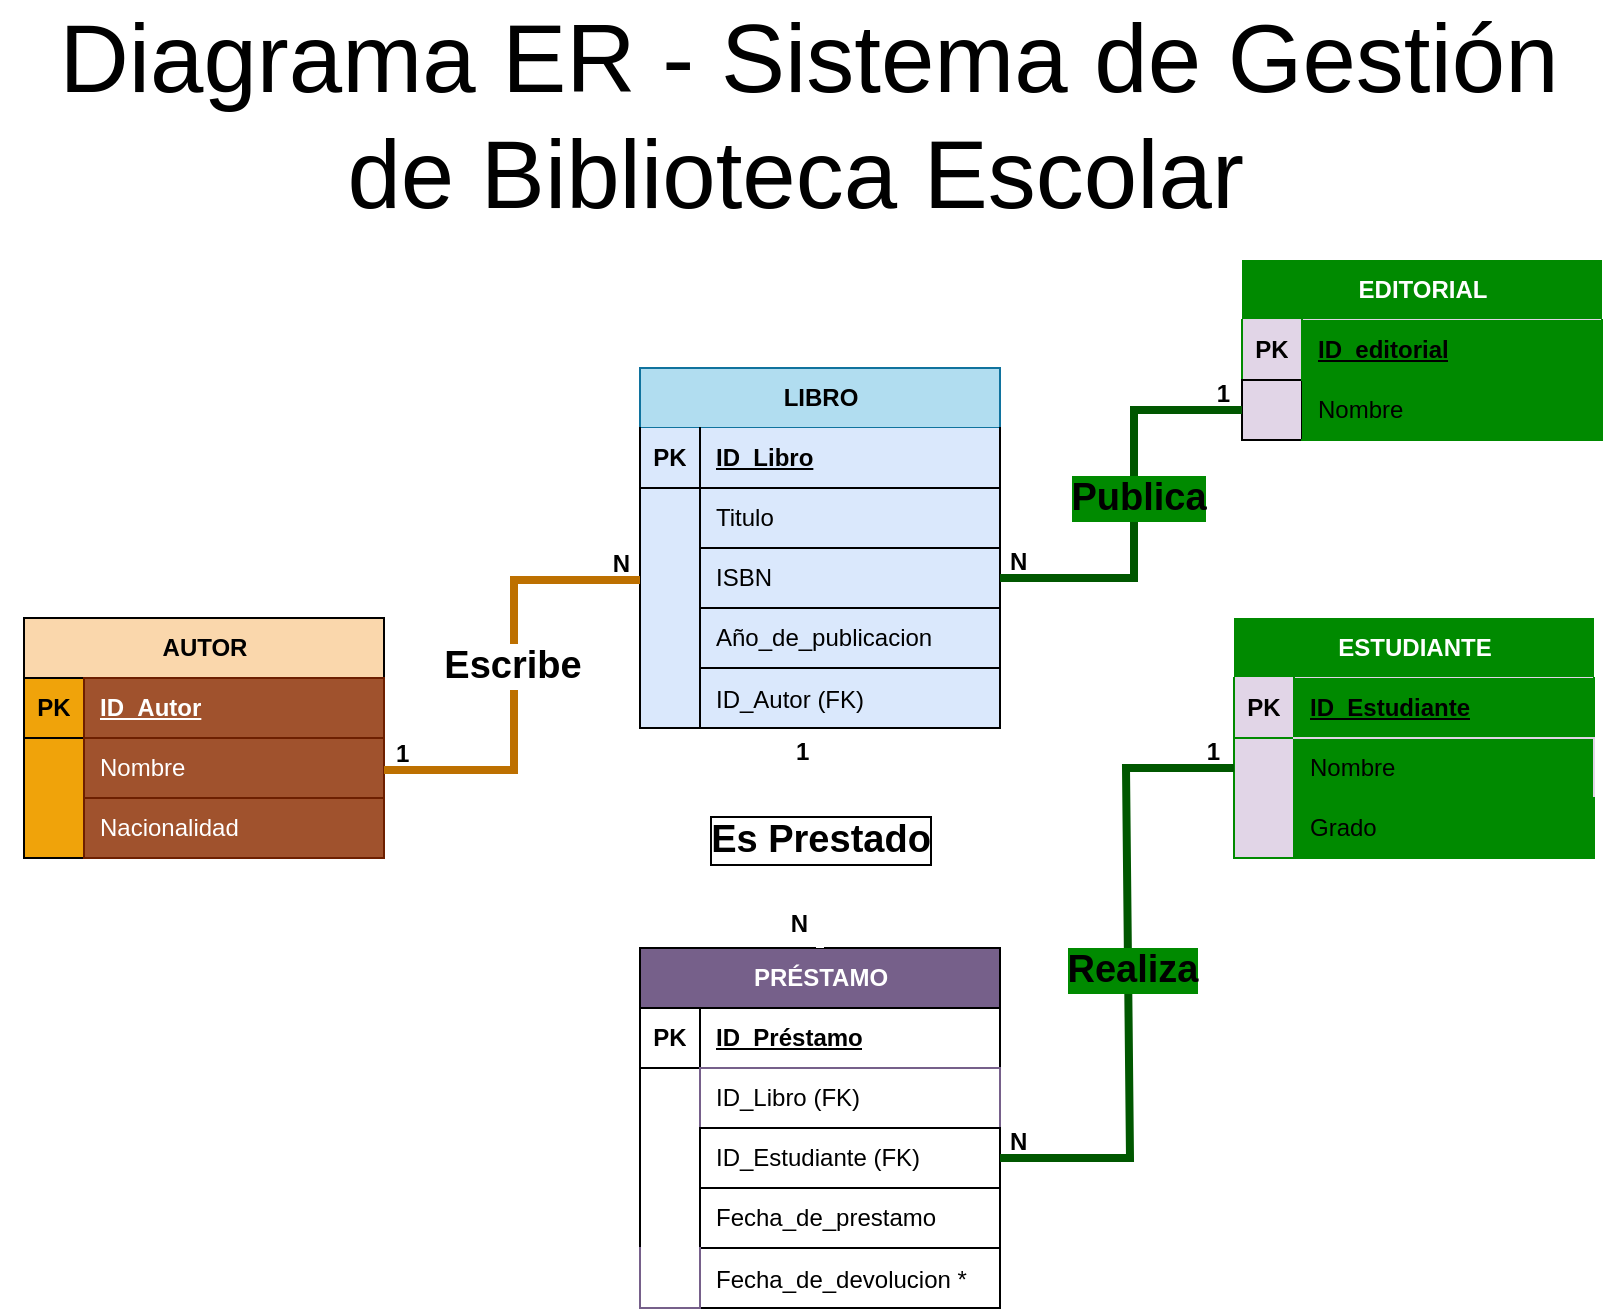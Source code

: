 <mxfile version="28.2.3">
  <diagram name="Página-1" id="DC9xvQe1YvEHtt1U_hzS">
    <mxGraphModel dx="1301" dy="669" grid="0" gridSize="10" guides="1" tooltips="1" connect="1" arrows="1" fold="1" page="1" pageScale="1" pageWidth="850" pageHeight="1100" background="light-dark(#FFFFFF,#FFFFFF)" math="0" shadow="0">
      <root>
        <mxCell id="0" />
        <mxCell id="1" parent="0" />
        <mxCell id="o3OrBny0PggZQ7uK1w8F-8" value="AUTOR" style="shape=table;startSize=30;container=1;collapsible=1;childLayout=tableLayout;fixedRows=1;rowLines=0;fontStyle=1;align=center;resizeLast=1;html=1;fillColor=#fad7ac;strokeColor=light-dark(#000000,#331A00);" parent="1" vertex="1">
          <mxGeometry x="28" y="528" width="180" height="120" as="geometry" />
        </mxCell>
        <mxCell id="o3OrBny0PggZQ7uK1w8F-9" value="" style="shape=tableRow;horizontal=0;startSize=0;swimlaneHead=0;swimlaneBody=0;fillColor=none;collapsible=0;dropTarget=0;points=[[0,0.5],[1,0.5]];portConstraint=eastwest;top=0;left=0;right=0;bottom=1;fontColor=light-dark(#000000,#000000);" parent="o3OrBny0PggZQ7uK1w8F-8" vertex="1">
          <mxGeometry y="30" width="180" height="30" as="geometry" />
        </mxCell>
        <mxCell id="o3OrBny0PggZQ7uK1w8F-10" value="PK" style="shape=partialRectangle;connectable=0;fillColor=#F0A30A;top=1;left=1;bottom=0;right=0;fontStyle=1;overflow=hidden;whiteSpace=wrap;html=1;fontColor=light-dark(#000000,#000000);strokeColor=light-dark(#000000,#331A00);" parent="o3OrBny0PggZQ7uK1w8F-9" vertex="1">
          <mxGeometry width="30" height="30" as="geometry">
            <mxRectangle width="30" height="30" as="alternateBounds" />
          </mxGeometry>
        </mxCell>
        <mxCell id="o3OrBny0PggZQ7uK1w8F-11" value="ID_Autor" style="shape=partialRectangle;connectable=0;fillColor=#a0522d;top=1;left=1;bottom=1;right=1;align=left;spacingLeft=6;fontStyle=5;overflow=hidden;whiteSpace=wrap;html=1;fontColor=#ffffff;strokeColor=light-dark(#6D1F00,#331A00);" parent="o3OrBny0PggZQ7uK1w8F-9" vertex="1">
          <mxGeometry x="30" width="150" height="30" as="geometry">
            <mxRectangle width="150" height="30" as="alternateBounds" />
          </mxGeometry>
        </mxCell>
        <mxCell id="o3OrBny0PggZQ7uK1w8F-12" value="" style="shape=tableRow;horizontal=0;startSize=0;swimlaneHead=0;swimlaneBody=0;fillColor=none;collapsible=0;dropTarget=0;points=[[0,0.5],[1,0.5]];portConstraint=eastwest;top=0;left=0;right=0;bottom=0;fontColor=light-dark(#000000,#000000);" parent="o3OrBny0PggZQ7uK1w8F-8" vertex="1">
          <mxGeometry y="60" width="180" height="30" as="geometry" />
        </mxCell>
        <mxCell id="o3OrBny0PggZQ7uK1w8F-13" value="" style="shape=partialRectangle;connectable=0;fillColor=#F0A30A;top=1;left=1;bottom=0;right=0;editable=1;overflow=hidden;whiteSpace=wrap;html=1;fontColor=light-dark(#000000,#000000);strokeColor=light-dark(#000000,#331A00);" parent="o3OrBny0PggZQ7uK1w8F-12" vertex="1">
          <mxGeometry width="30" height="30" as="geometry">
            <mxRectangle width="30" height="30" as="alternateBounds" />
          </mxGeometry>
        </mxCell>
        <mxCell id="o3OrBny0PggZQ7uK1w8F-14" value="Nombre" style="shape=partialRectangle;connectable=0;fillColor=#a0522d;top=1;left=1;bottom=1;right=1;align=left;spacingLeft=6;overflow=hidden;whiteSpace=wrap;html=1;fontColor=#ffffff;strokeColor=light-dark(#6D1F00,#331A00);" parent="o3OrBny0PggZQ7uK1w8F-12" vertex="1">
          <mxGeometry x="30" width="150" height="30" as="geometry">
            <mxRectangle width="150" height="30" as="alternateBounds" />
          </mxGeometry>
        </mxCell>
        <mxCell id="o3OrBny0PggZQ7uK1w8F-15" value="" style="shape=tableRow;horizontal=0;startSize=0;swimlaneHead=0;swimlaneBody=0;fillColor=none;collapsible=0;dropTarget=0;points=[[0,0.5],[1,0.5]];portConstraint=eastwest;top=0;left=0;right=0;bottom=0;fontColor=light-dark(#000000,#000000);" parent="o3OrBny0PggZQ7uK1w8F-8" vertex="1">
          <mxGeometry y="90" width="180" height="30" as="geometry" />
        </mxCell>
        <mxCell id="o3OrBny0PggZQ7uK1w8F-16" value="" style="shape=partialRectangle;connectable=0;fillColor=#F0A30A;top=0;left=1;bottom=1;right=0;editable=1;overflow=hidden;whiteSpace=wrap;html=1;fontColor=light-dark(#000000,#000000);strokeColor=light-dark(#000000,#331A00);" parent="o3OrBny0PggZQ7uK1w8F-15" vertex="1">
          <mxGeometry width="30" height="30" as="geometry">
            <mxRectangle width="30" height="30" as="alternateBounds" />
          </mxGeometry>
        </mxCell>
        <mxCell id="o3OrBny0PggZQ7uK1w8F-17" value="Nacionalidad" style="shape=partialRectangle;connectable=0;fillColor=#a0522d;top=1;left=1;bottom=1;right=1;align=left;spacingLeft=6;overflow=hidden;whiteSpace=wrap;html=1;fontColor=#ffffff;strokeColor=light-dark(#6D1F00,#331A00);" parent="o3OrBny0PggZQ7uK1w8F-15" vertex="1">
          <mxGeometry x="30" width="150" height="30" as="geometry">
            <mxRectangle width="150" height="30" as="alternateBounds" />
          </mxGeometry>
        </mxCell>
        <mxCell id="o3OrBny0PggZQ7uK1w8F-21" value="LIBRO" style="shape=table;startSize=30;container=1;collapsible=1;childLayout=tableLayout;fixedRows=1;rowLines=0;fontStyle=1;align=center;resizeLast=1;html=1;fillColor=light-dark(#B1DDF0, #004c99);strokeColor=#10739e;" parent="1" vertex="1">
          <mxGeometry x="336" y="403" width="180" height="180" as="geometry">
            <mxRectangle x="240" y="400" width="70" height="30" as="alternateBounds" />
          </mxGeometry>
        </mxCell>
        <mxCell id="o3OrBny0PggZQ7uK1w8F-22" value="" style="shape=tableRow;horizontal=0;startSize=0;swimlaneHead=0;swimlaneBody=0;fillColor=none;collapsible=0;dropTarget=0;points=[[0,0.5],[1,0.5]];portConstraint=eastwest;top=0;left=0;right=0;bottom=1;fontColor=light-dark(#000000,#000000);" parent="o3OrBny0PggZQ7uK1w8F-21" vertex="1">
          <mxGeometry y="30" width="180" height="30" as="geometry" />
        </mxCell>
        <mxCell id="o3OrBny0PggZQ7uK1w8F-23" value="PK" style="shape=partialRectangle;connectable=0;top=0;left=1;bottom=0;right=0;fontStyle=1;overflow=hidden;whiteSpace=wrap;html=1;fillColor=light-dark(#DAE8FC,#99CCFF);strokeColor=light-dark(#000000,#003366);gradientColor=none;fontColor=light-dark(#000000,#000000);" parent="o3OrBny0PggZQ7uK1w8F-22" vertex="1">
          <mxGeometry width="30" height="30" as="geometry">
            <mxRectangle width="30" height="30" as="alternateBounds" />
          </mxGeometry>
        </mxCell>
        <mxCell id="o3OrBny0PggZQ7uK1w8F-24" value="ID_Libro" style="shape=partialRectangle;connectable=0;fillColor=light-dark(#DAE8FC,#007FFF);top=0;left=1;bottom=1;right=1;align=left;spacingLeft=6;fontStyle=5;overflow=hidden;whiteSpace=wrap;html=1;strokeColor=light-dark(#000000,#003366);gradientColor=none;fontColor=light-dark(#000000,#000000);" parent="o3OrBny0PggZQ7uK1w8F-22" vertex="1">
          <mxGeometry x="30" width="150" height="30" as="geometry">
            <mxRectangle width="150" height="30" as="alternateBounds" />
          </mxGeometry>
        </mxCell>
        <mxCell id="o3OrBny0PggZQ7uK1w8F-25" value="" style="shape=tableRow;horizontal=0;startSize=0;swimlaneHead=0;swimlaneBody=0;fillColor=none;collapsible=0;dropTarget=0;points=[[0,0.5],[1,0.5]];portConstraint=eastwest;top=0;left=0;right=0;bottom=0;fontColor=light-dark(#000000,#000000);strokeColor=light-dark(#000000,#003366);" parent="o3OrBny0PggZQ7uK1w8F-21" vertex="1">
          <mxGeometry y="60" width="180" height="30" as="geometry" />
        </mxCell>
        <mxCell id="o3OrBny0PggZQ7uK1w8F-26" value="" style="shape=partialRectangle;connectable=0;fillColor=light-dark(#DAE8FC,#99CCFF);top=1;left=1;bottom=0;right=0;editable=1;overflow=hidden;whiteSpace=wrap;html=1;fontColor=light-dark(#000000,#000000);strokeColor=light-dark(#000000,#003366);" parent="o3OrBny0PggZQ7uK1w8F-25" vertex="1">
          <mxGeometry width="30" height="30" as="geometry">
            <mxRectangle width="30" height="30" as="alternateBounds" />
          </mxGeometry>
        </mxCell>
        <mxCell id="o3OrBny0PggZQ7uK1w8F-27" value="Titulo" style="shape=partialRectangle;connectable=0;fillColor=light-dark(#DAE8FC,#007FFF);top=1;left=1;bottom=1;right=1;align=left;spacingLeft=6;overflow=hidden;whiteSpace=wrap;html=1;strokeColor=inherit;fontColor=light-dark(#000000,#000000);" parent="o3OrBny0PggZQ7uK1w8F-25" vertex="1">
          <mxGeometry x="30" width="150" height="30" as="geometry">
            <mxRectangle width="150" height="30" as="alternateBounds" />
          </mxGeometry>
        </mxCell>
        <mxCell id="o3OrBny0PggZQ7uK1w8F-28" value="" style="shape=tableRow;horizontal=0;startSize=0;swimlaneHead=0;swimlaneBody=0;fillColor=none;collapsible=0;dropTarget=0;points=[[0,0.5],[1,0.5]];portConstraint=eastwest;top=0;left=0;right=0;bottom=0;fontColor=light-dark(#000000,#000000);" parent="o3OrBny0PggZQ7uK1w8F-21" vertex="1">
          <mxGeometry y="90" width="180" height="30" as="geometry" />
        </mxCell>
        <mxCell id="o3OrBny0PggZQ7uK1w8F-29" value="" style="shape=partialRectangle;connectable=0;fillColor=light-dark(#DAE8FC,#99CCFF);top=0;left=1;bottom=0;right=0;editable=1;overflow=hidden;whiteSpace=wrap;html=1;fontColor=light-dark(#000000,#000000);strokeColor=light-dark(#000000,#003366);" parent="o3OrBny0PggZQ7uK1w8F-28" vertex="1">
          <mxGeometry width="30" height="30" as="geometry">
            <mxRectangle width="30" height="30" as="alternateBounds" />
          </mxGeometry>
        </mxCell>
        <mxCell id="o3OrBny0PggZQ7uK1w8F-30" value="ISBN" style="shape=partialRectangle;connectable=0;fillColor=light-dark(#DAE8FC,#007FFF);top=1;left=1;bottom=1;right=1;align=left;spacingLeft=6;overflow=hidden;whiteSpace=wrap;html=1;strokeColor=light-dark(#000000,#003366);fontColor=light-dark(#000000,#000000);" parent="o3OrBny0PggZQ7uK1w8F-28" vertex="1">
          <mxGeometry x="30" width="150" height="30" as="geometry">
            <mxRectangle width="150" height="30" as="alternateBounds" />
          </mxGeometry>
        </mxCell>
        <mxCell id="o3OrBny0PggZQ7uK1w8F-31" value="" style="shape=tableRow;horizontal=0;startSize=0;swimlaneHead=0;swimlaneBody=0;fillColor=none;collapsible=0;dropTarget=0;points=[[0,0.5],[1,0.5]];portConstraint=eastwest;top=0;left=0;right=0;bottom=0;fontColor=light-dark(#000000,#000000);" parent="o3OrBny0PggZQ7uK1w8F-21" vertex="1">
          <mxGeometry y="120" width="180" height="30" as="geometry" />
        </mxCell>
        <mxCell id="o3OrBny0PggZQ7uK1w8F-32" value="" style="shape=partialRectangle;connectable=0;fillColor=light-dark(#DAE8FC,#99CCFF);top=0;left=1;bottom=0;right=0;editable=1;overflow=hidden;whiteSpace=wrap;html=1;fontColor=light-dark(#000000,#000000);strokeColor=light-dark(#000000,#003366);" parent="o3OrBny0PggZQ7uK1w8F-31" vertex="1">
          <mxGeometry width="30" height="30" as="geometry">
            <mxRectangle width="30" height="30" as="alternateBounds" />
          </mxGeometry>
        </mxCell>
        <mxCell id="o3OrBny0PggZQ7uK1w8F-33" value="Año_de_publicacion" style="shape=partialRectangle;connectable=0;fillColor=light-dark(#DAE8FC,#007FFF);top=1;left=1;bottom=1;right=1;align=left;spacingLeft=6;overflow=hidden;whiteSpace=wrap;html=1;strokeColor=light-dark(#000000,#003366);fontColor=light-dark(#000000,#000000);" parent="o3OrBny0PggZQ7uK1w8F-31" vertex="1">
          <mxGeometry x="30" width="150" height="30" as="geometry">
            <mxRectangle width="150" height="30" as="alternateBounds" />
          </mxGeometry>
        </mxCell>
        <mxCell id="o3OrBny0PggZQ7uK1w8F-34" value="ESTUDIANTE" style="shape=table;startSize=30;container=1;collapsible=1;childLayout=tableLayout;fixedRows=1;rowLines=0;fontStyle=1;align=center;resizeLast=1;html=1;fillStyle=solid;fillColor=light-dark(#008A00,#009900);strokeColor=light-dark(#E1D5E7,#006600);fontColor=light-dark(#FFFFFF,#FFFFFF);columnLines=1;swimlaneHead=0;swimlaneBody=0;horizontal=1;top=0;bottom=0;left=0;" parent="1" vertex="1">
          <mxGeometry x="633" y="528" width="180" height="120" as="geometry" />
        </mxCell>
        <mxCell id="o3OrBny0PggZQ7uK1w8F-35" value="" style="shape=tableRow;horizontal=0;startSize=0;swimlaneHead=0;swimlaneBody=0;fillColor=light-dark(#E1D5E7,#FFB366);collapsible=0;dropTarget=0;points=[[0,0.5],[1,0.5]];portConstraint=eastwest;top=0;left=0;right=0;bottom=1;fontColor=light-dark(#000000,#000000);strokeColor=light-dark(#008A00,#003300);" parent="o3OrBny0PggZQ7uK1w8F-34" vertex="1">
          <mxGeometry y="30" width="180" height="30" as="geometry" />
        </mxCell>
        <mxCell id="o3OrBny0PggZQ7uK1w8F-36" value="PK" style="shape=partialRectangle;connectable=0;fillColor=light-dark(#E1D5E7,#99FF99);top=0;left=1;bottom=0;right=1;fontStyle=1;overflow=hidden;whiteSpace=wrap;html=1;fontColor=light-dark(#000000,#000000);strokeColor=light-dark(#008A00,#003300);" parent="o3OrBny0PggZQ7uK1w8F-35" vertex="1">
          <mxGeometry width="30" height="30" as="geometry">
            <mxRectangle width="30" height="30" as="alternateBounds" />
          </mxGeometry>
        </mxCell>
        <mxCell id="o3OrBny0PggZQ7uK1w8F-37" value="ID_Estudiante" style="shape=partialRectangle;connectable=0;fillColor=light-dark(#008A00,#66FF66);top=0;left=0;bottom=1;right=1;align=left;spacingLeft=6;fontStyle=5;overflow=hidden;whiteSpace=wrap;html=1;strokeColor=inherit;fontColor=light-dark(#000000,#000000);" parent="o3OrBny0PggZQ7uK1w8F-35" vertex="1">
          <mxGeometry x="30" width="150" height="30" as="geometry">
            <mxRectangle width="150" height="30" as="alternateBounds" />
          </mxGeometry>
        </mxCell>
        <mxCell id="o3OrBny0PggZQ7uK1w8F-38" value="" style="shape=tableRow;horizontal=0;startSize=0;swimlaneHead=0;swimlaneBody=0;fillColor=light-dark(#E1D5E7,#FFB366);collapsible=0;dropTarget=0;points=[[0,0.5],[1,0.5]];portConstraint=eastwest;top=0;left=0;right=0;bottom=0;fontColor=light-dark(#000000,#000000);strokeColor=inherit;" parent="o3OrBny0PggZQ7uK1w8F-34" vertex="1">
          <mxGeometry y="60" width="180" height="30" as="geometry" />
        </mxCell>
        <mxCell id="o3OrBny0PggZQ7uK1w8F-39" value="" style="shape=partialRectangle;connectable=0;fillColor=light-dark(#E1D5E7,#99FF99);top=1;left=1;bottom=0;right=1;editable=1;overflow=hidden;whiteSpace=wrap;html=1;fontColor=light-dark(#000000,#000000);strokeColor=light-dark(#008A00,#003300);fillStyle=solid;" parent="o3OrBny0PggZQ7uK1w8F-38" vertex="1">
          <mxGeometry width="30" height="30" as="geometry">
            <mxRectangle width="30" height="30" as="alternateBounds" />
          </mxGeometry>
        </mxCell>
        <mxCell id="o3OrBny0PggZQ7uK1w8F-40" value="Nombre" style="shape=partialRectangle;connectable=0;top=1;left=0;bottom=1;right=1;align=left;spacingLeft=6;overflow=hidden;whiteSpace=wrap;html=1;fillColor=light-dark(#008A00,#66FF66);strokeColor=inherit;fontColor=light-dark(#000000,#000000);" parent="o3OrBny0PggZQ7uK1w8F-38" vertex="1">
          <mxGeometry x="30" width="150" height="30" as="geometry">
            <mxRectangle width="150" height="30" as="alternateBounds" />
          </mxGeometry>
        </mxCell>
        <mxCell id="o3OrBny0PggZQ7uK1w8F-41" value="" style="shape=tableRow;horizontal=0;startSize=0;swimlaneHead=0;swimlaneBody=0;fillColor=light-dark(#E1D5E7,#FFB366);collapsible=0;dropTarget=0;points=[[0,0.5],[1,0.5]];portConstraint=eastwest;top=0;left=0;right=0;bottom=0;fontColor=light-dark(#000000,#000000);strokeColor=default;" parent="o3OrBny0PggZQ7uK1w8F-34" vertex="1">
          <mxGeometry y="90" width="180" height="30" as="geometry" />
        </mxCell>
        <mxCell id="o3OrBny0PggZQ7uK1w8F-42" value="" style="shape=partialRectangle;connectable=0;fillColor=light-dark(#E1D5E7,#99FF99);top=0;left=1;bottom=1;right=1;editable=1;overflow=hidden;whiteSpace=wrap;html=1;fontColor=light-dark(#000000,#000000);strokeColor=light-dark(#008A00,#003300);" parent="o3OrBny0PggZQ7uK1w8F-41" vertex="1">
          <mxGeometry width="30" height="30" as="geometry">
            <mxRectangle width="30" height="30" as="alternateBounds" />
          </mxGeometry>
        </mxCell>
        <mxCell id="o3OrBny0PggZQ7uK1w8F-43" value="Grado" style="shape=partialRectangle;connectable=0;fillColor=light-dark(#008A00,#66FF66);top=1;left=0;bottom=1;right=1;align=left;spacingLeft=6;overflow=hidden;whiteSpace=wrap;html=1;strokeColor=light-dark(#008A00,#003300);fontColor=light-dark(#000000,#000000);" parent="o3OrBny0PggZQ7uK1w8F-41" vertex="1">
          <mxGeometry x="30" width="150" height="30" as="geometry">
            <mxRectangle width="150" height="30" as="alternateBounds" />
          </mxGeometry>
        </mxCell>
        <mxCell id="o3OrBny0PggZQ7uK1w8F-64" value="" style="shape=partialRectangle;connectable=0;fillColor=none;top=0;left=0;bottom=0;right=0;editable=1;overflow=hidden;whiteSpace=wrap;html=1;fontColor=light-dark(#000000,#000000);" parent="1" vertex="1">
          <mxGeometry x="335" y="553" width="30" height="30" as="geometry">
            <mxRectangle width="30" height="30" as="alternateBounds" />
          </mxGeometry>
        </mxCell>
        <mxCell id="o3OrBny0PggZQ7uK1w8F-71" value="" style="shape=table;startSize=0;container=1;collapsible=1;childLayout=tableLayout;fixedRows=1;rowLines=0;fontStyle=0;align=center;resizeLast=1;strokeColor=none;fillColor=none;collapsible=0;whiteSpace=wrap;html=1;fontColor=light-dark(#000000,#000000);" parent="1" vertex="1">
          <mxGeometry x="336" y="553" width="180" height="30" as="geometry" />
        </mxCell>
        <mxCell id="o3OrBny0PggZQ7uK1w8F-72" value="" style="shape=tableRow;horizontal=0;startSize=0;swimlaneHead=0;swimlaneBody=0;fillColor=none;collapsible=0;dropTarget=0;points=[[0,0.5],[1,0.5]];portConstraint=eastwest;top=0;left=0;right=0;bottom=0;fontColor=light-dark(#000000,#000000);" parent="o3OrBny0PggZQ7uK1w8F-71" vertex="1">
          <mxGeometry width="180" height="30" as="geometry" />
        </mxCell>
        <mxCell id="o3OrBny0PggZQ7uK1w8F-73" value="" style="shape=partialRectangle;connectable=0;fillColor=none;top=0;left=0;bottom=0;right=0;editable=1;overflow=hidden;fontColor=light-dark(#000000,#000000);" parent="o3OrBny0PggZQ7uK1w8F-72" vertex="1">
          <mxGeometry width="30" height="30" as="geometry">
            <mxRectangle width="30" height="30" as="alternateBounds" />
          </mxGeometry>
        </mxCell>
        <mxCell id="o3OrBny0PggZQ7uK1w8F-74" value="ID_Autor (FK)" style="shape=partialRectangle;connectable=0;fillColor=light-dark(#DAE8FC,#007FFF);top=1;left=1;bottom=1;right=1;align=left;spacingLeft=6;overflow=hidden;strokeColor=light-dark(#000000,#003366);fontColor=light-dark(#000000,#000000);" parent="o3OrBny0PggZQ7uK1w8F-72" vertex="1">
          <mxGeometry x="30" width="150" height="30" as="geometry">
            <mxRectangle width="150" height="30" as="alternateBounds" />
          </mxGeometry>
        </mxCell>
        <mxCell id="o3OrBny0PggZQ7uK1w8F-77" value="" style="shape=partialRectangle;whiteSpace=wrap;html=1;top=0;left=1;fillColor=light-dark(#DAE8FC,#99CCFF);fontColor=light-dark(#000000,#000000);strokeColor=light-dark(#000000,#003366);right=1;" parent="1" vertex="1">
          <mxGeometry x="336" y="553" width="30" height="30" as="geometry" />
        </mxCell>
        <mxCell id="o3OrBny0PggZQ7uK1w8F-78" value="PRÉSTAMO" style="shape=table;startSize=30;container=1;collapsible=1;childLayout=tableLayout;fixedRows=1;rowLines=0;fontStyle=1;align=center;resizeLast=1;html=1;fontColor=light-dark(#FFFFFF,#FFFFFF);fillColor=light-dark(#76608A,#330066);strokeColor=light-dark(#000000,#330066);" parent="1" vertex="1">
          <mxGeometry x="336" y="693" width="180" height="180" as="geometry">
            <mxRectangle x="240" y="400" width="70" height="30" as="alternateBounds" />
          </mxGeometry>
        </mxCell>
        <mxCell id="o3OrBny0PggZQ7uK1w8F-79" value="" style="shape=tableRow;horizontal=0;startSize=0;swimlaneHead=0;swimlaneBody=0;fillColor=none;collapsible=0;dropTarget=0;points=[[0,0.5],[1,0.5]];portConstraint=eastwest;top=0;left=0;right=0;bottom=1;fontColor=light-dark(#000000,#000000);" parent="o3OrBny0PggZQ7uK1w8F-78" vertex="1">
          <mxGeometry y="30" width="180" height="30" as="geometry" />
        </mxCell>
        <mxCell id="o3OrBny0PggZQ7uK1w8F-80" value="PK" style="shape=partialRectangle;connectable=0;fillColor=light-dark(#FFFFFF,#CC99FF);top=1;left=1;bottom=1;right=0;fontStyle=1;overflow=hidden;whiteSpace=wrap;html=1;fontColor=light-dark(#000000,#000000);strokeColor=light-dark(#000000,#330066);" parent="o3OrBny0PggZQ7uK1w8F-79" vertex="1">
          <mxGeometry width="30" height="30" as="geometry">
            <mxRectangle width="30" height="30" as="alternateBounds" />
          </mxGeometry>
        </mxCell>
        <mxCell id="o3OrBny0PggZQ7uK1w8F-81" value="ID_Préstamo" style="shape=partialRectangle;connectable=0;fillColor=light-dark(#FFFFFF,#E5CCFF);top=1;left=1;bottom=1;right=1;align=left;spacingLeft=6;fontStyle=5;overflow=hidden;whiteSpace=wrap;html=1;fontColor=light-dark(#000000,#000000);strokeColor=light-dark(#000000,#330066);" parent="o3OrBny0PggZQ7uK1w8F-79" vertex="1">
          <mxGeometry x="30" width="150" height="30" as="geometry">
            <mxRectangle width="150" height="30" as="alternateBounds" />
          </mxGeometry>
        </mxCell>
        <mxCell id="o3OrBny0PggZQ7uK1w8F-82" value="" style="shape=tableRow;horizontal=0;startSize=0;swimlaneHead=0;swimlaneBody=0;fillColor=none;collapsible=0;dropTarget=0;points=[[0,0.5],[1,0.5]];portConstraint=eastwest;top=0;left=0;right=0;bottom=0;fontColor=light-dark(#000000,#000000);" parent="o3OrBny0PggZQ7uK1w8F-78" vertex="1">
          <mxGeometry y="60" width="180" height="30" as="geometry" />
        </mxCell>
        <mxCell id="o3OrBny0PggZQ7uK1w8F-83" value="" style="shape=partialRectangle;connectable=0;fillColor=light-dark(#FFFFFF,#CC99FF);top=1;left=1;bottom=0;right=1;editable=1;overflow=hidden;whiteSpace=wrap;html=1;fontColor=light-dark(#000000,#000000);strokeColor=light-dark(#000000,#330066);" parent="o3OrBny0PggZQ7uK1w8F-82" vertex="1">
          <mxGeometry width="30" height="30" as="geometry">
            <mxRectangle width="30" height="30" as="alternateBounds" />
          </mxGeometry>
        </mxCell>
        <mxCell id="o3OrBny0PggZQ7uK1w8F-84" value="ID_Libro (FK)" style="shape=partialRectangle;connectable=0;fillColor=light-dark(#FFFFFF,#E5CCFF);top=1;left=1;bottom=1;right=1;align=left;spacingLeft=6;overflow=hidden;whiteSpace=wrap;html=1;fontColor=light-dark(#000000,#000000);strokeColor=light-dark(#76608A,#330066);" parent="o3OrBny0PggZQ7uK1w8F-82" vertex="1">
          <mxGeometry x="30" width="150" height="30" as="geometry">
            <mxRectangle width="150" height="30" as="alternateBounds" />
          </mxGeometry>
        </mxCell>
        <mxCell id="o3OrBny0PggZQ7uK1w8F-85" value="" style="shape=tableRow;horizontal=0;startSize=0;swimlaneHead=0;swimlaneBody=0;fillColor=none;collapsible=0;dropTarget=0;points=[[0,0.5],[1,0.5]];portConstraint=eastwest;top=0;left=0;right=0;bottom=0;fontColor=light-dark(#000000,#000000);" parent="o3OrBny0PggZQ7uK1w8F-78" vertex="1">
          <mxGeometry y="90" width="180" height="30" as="geometry" />
        </mxCell>
        <mxCell id="o3OrBny0PggZQ7uK1w8F-86" value="" style="shape=partialRectangle;connectable=0;fillColor=light-dark(#FFFFFF,#CC99FF);top=0;left=1;bottom=0;right=1;editable=1;overflow=hidden;whiteSpace=wrap;html=1;fontColor=light-dark(#000000,#000000);strokeColor=light-dark(#000000,#330066);" parent="o3OrBny0PggZQ7uK1w8F-85" vertex="1">
          <mxGeometry width="30" height="30" as="geometry">
            <mxRectangle width="30" height="30" as="alternateBounds" />
          </mxGeometry>
        </mxCell>
        <mxCell id="o3OrBny0PggZQ7uK1w8F-87" value="ID_Estudiante (FK)" style="shape=partialRectangle;connectable=0;fillColor=light-dark(#FFFFFF,#E5CCFF);top=1;left=1;bottom=1;right=1;align=left;spacingLeft=6;overflow=hidden;whiteSpace=wrap;html=1;fontColor=light-dark(#000000,#000000);strokeColor=light-dark(#000000,#330066);" parent="o3OrBny0PggZQ7uK1w8F-85" vertex="1">
          <mxGeometry x="30" width="150" height="30" as="geometry">
            <mxRectangle width="150" height="30" as="alternateBounds" />
          </mxGeometry>
        </mxCell>
        <mxCell id="o3OrBny0PggZQ7uK1w8F-88" value="" style="shape=tableRow;horizontal=0;startSize=0;swimlaneHead=0;swimlaneBody=0;fillColor=none;collapsible=0;dropTarget=0;points=[[0,0.5],[1,0.5]];portConstraint=eastwest;top=0;left=0;right=0;bottom=0;fontColor=light-dark(#000000,#000000);" parent="o3OrBny0PggZQ7uK1w8F-78" vertex="1">
          <mxGeometry y="120" width="180" height="30" as="geometry" />
        </mxCell>
        <mxCell id="o3OrBny0PggZQ7uK1w8F-89" value="" style="shape=partialRectangle;connectable=0;fillColor=light-dark(#FFFFFF,#CC99FF);top=0;left=1;bottom=0;right=1;editable=1;overflow=hidden;whiteSpace=wrap;html=1;fontColor=light-dark(#000000,#000000);strokeColor=light-dark(#000000,#330066);" parent="o3OrBny0PggZQ7uK1w8F-88" vertex="1">
          <mxGeometry width="30" height="30" as="geometry">
            <mxRectangle width="30" height="30" as="alternateBounds" />
          </mxGeometry>
        </mxCell>
        <mxCell id="o3OrBny0PggZQ7uK1w8F-90" value="Fecha_de_prestamo" style="shape=partialRectangle;connectable=0;fillColor=light-dark(#FFFFFF,#E5CCFF);top=1;left=1;bottom=1;right=1;align=left;spacingLeft=6;overflow=hidden;whiteSpace=wrap;html=1;fontColor=light-dark(#000000,#000000);strokeColor=light-dark(#000000,#330066);" parent="o3OrBny0PggZQ7uK1w8F-88" vertex="1">
          <mxGeometry x="30" width="150" height="30" as="geometry">
            <mxRectangle width="150" height="30" as="alternateBounds" />
          </mxGeometry>
        </mxCell>
        <mxCell id="o3OrBny0PggZQ7uK1w8F-91" value="" style="shape=partialRectangle;connectable=0;fillColor=none;top=0;left=0;bottom=0;right=0;editable=1;overflow=hidden;whiteSpace=wrap;html=1;fontColor=light-dark(#000000,#000000);" parent="1" vertex="1">
          <mxGeometry x="336" y="826" width="30" height="30" as="geometry">
            <mxRectangle width="30" height="30" as="alternateBounds" />
          </mxGeometry>
        </mxCell>
        <mxCell id="o3OrBny0PggZQ7uK1w8F-92" value="" style="shape=table;startSize=0;container=1;collapsible=1;childLayout=tableLayout;fixedRows=1;rowLines=0;fontStyle=0;align=center;resizeLast=1;strokeColor=none;fillColor=none;collapsible=0;whiteSpace=wrap;html=1;fontColor=light-dark(#000000,#000000);" parent="1" vertex="1">
          <mxGeometry x="336" y="843" width="180" height="30" as="geometry" />
        </mxCell>
        <mxCell id="o3OrBny0PggZQ7uK1w8F-93" value="" style="shape=tableRow;horizontal=0;startSize=0;swimlaneHead=0;swimlaneBody=0;fillColor=none;collapsible=0;dropTarget=0;points=[[0,0.5],[1,0.5]];portConstraint=eastwest;top=0;left=0;right=0;bottom=0;fontColor=light-dark(#000000,#000000);" parent="o3OrBny0PggZQ7uK1w8F-92" vertex="1">
          <mxGeometry width="180" height="30" as="geometry" />
        </mxCell>
        <mxCell id="o3OrBny0PggZQ7uK1w8F-94" value="" style="shape=partialRectangle;connectable=0;fillColor=none;top=0;left=0;bottom=0;right=0;editable=1;overflow=hidden;fontColor=light-dark(#000000,#000000);" parent="o3OrBny0PggZQ7uK1w8F-93" vertex="1">
          <mxGeometry width="30" height="30" as="geometry">
            <mxRectangle width="30" height="30" as="alternateBounds" />
          </mxGeometry>
        </mxCell>
        <mxCell id="o3OrBny0PggZQ7uK1w8F-95" value="Fecha_de_devolucion *" style="shape=partialRectangle;connectable=0;fillColor=light-dark(#FFFFFF,#E5CCFF);top=1;left=1;bottom=1;right=1;align=left;spacingLeft=6;overflow=hidden;fontColor=light-dark(#000000,#000000);strokeColor=light-dark(#000000,#330066);" parent="o3OrBny0PggZQ7uK1w8F-93" vertex="1">
          <mxGeometry x="30" width="150" height="30" as="geometry">
            <mxRectangle width="150" height="30" as="alternateBounds" />
          </mxGeometry>
        </mxCell>
        <mxCell id="o3OrBny0PggZQ7uK1w8F-96" value="" style="shape=partialRectangle;whiteSpace=wrap;html=1;top=0;left=1;fillColor=light-dark(#FFFFFF,#CC99FF);fontColor=light-dark(#000000,#000000);strokeColor=light-dark(#76608A,#330066);strokeWidth=1;" parent="1" vertex="1">
          <mxGeometry x="336" y="843" width="30" height="30" as="geometry" />
        </mxCell>
        <mxCell id="o3OrBny0PggZQ7uK1w8F-99" value="" style="endArrow=none;html=1;rounded=0;exitX=1;exitY=0.5;exitDx=0;exitDy=0;entryX=0;entryY=0.5;entryDx=0;entryDy=0;fontColor=light-dark(#000000,#000000);strokeColor=#BD7000;fillColor=#f0a30a;strokeWidth=4;" parent="1" edge="1">
          <mxGeometry relative="1" as="geometry">
            <mxPoint x="208" y="604.0" as="sourcePoint" />
            <mxPoint x="336" y="509.0" as="targetPoint" />
            <Array as="points">
              <mxPoint x="273" y="604" />
              <mxPoint x="273" y="509" />
            </Array>
          </mxGeometry>
        </mxCell>
        <mxCell id="o3OrBny0PggZQ7uK1w8F-100" value="1" style="resizable=0;html=1;whiteSpace=wrap;align=left;verticalAlign=bottom;fontColor=light-dark(#000000,#000000);fontStyle=1" parent="o3OrBny0PggZQ7uK1w8F-99" connectable="0" vertex="1">
          <mxGeometry x="-1" relative="1" as="geometry">
            <mxPoint x="4" as="offset" />
          </mxGeometry>
        </mxCell>
        <mxCell id="o3OrBny0PggZQ7uK1w8F-101" value="&lt;b&gt;N&lt;/b&gt;" style="resizable=0;html=1;whiteSpace=wrap;align=right;verticalAlign=bottom;fontColor=light-dark(#000000,#000000);" parent="o3OrBny0PggZQ7uK1w8F-99" connectable="0" vertex="1">
          <mxGeometry x="1" relative="1" as="geometry">
            <mxPoint x="-4" as="offset" />
          </mxGeometry>
        </mxCell>
        <mxCell id="o3OrBny0PggZQ7uK1w8F-102" value="Escribe" style="edgeLabel;html=1;align=center;verticalAlign=middle;resizable=0;points=[];fontColor=light-dark(#000000,#000000);labelBackgroundColor=light-dark(#FFFFFF,#FFCE9F);fontSize=19;fontStyle=1;" parent="o3OrBny0PggZQ7uK1w8F-99" vertex="1" connectable="0">
          <mxGeometry x="-0.075" relative="1" as="geometry">
            <mxPoint x="-1" y="-14" as="offset" />
          </mxGeometry>
        </mxCell>
        <mxCell id="o3OrBny0PggZQ7uK1w8F-103" value="" style="endArrow=none;html=1;rounded=0;entryX=0.5;entryY=0;entryDx=0;entryDy=0;exitX=0.501;exitY=1.053;exitDx=0;exitDy=0;exitPerimeter=0;fontColor=light-dark(#000000,#000000);strokeColor=light-dark(#FFFFFF,#99CCFF);fillColor=#76608a;strokeWidth=4;" parent="1" source="o3OrBny0PggZQ7uK1w8F-72" target="o3OrBny0PggZQ7uK1w8F-78" edge="1">
          <mxGeometry relative="1" as="geometry">
            <mxPoint x="426" y="593" as="sourcePoint" />
            <mxPoint x="492" y="603" as="targetPoint" />
          </mxGeometry>
        </mxCell>
        <mxCell id="o3OrBny0PggZQ7uK1w8F-104" value="1" style="resizable=0;html=1;whiteSpace=wrap;align=left;verticalAlign=bottom;fontColor=light-dark(#000000,#000000);fontStyle=1" parent="o3OrBny0PggZQ7uK1w8F-103" connectable="0" vertex="1">
          <mxGeometry x="-1" relative="1" as="geometry">
            <mxPoint x="-14" y="19" as="offset" />
          </mxGeometry>
        </mxCell>
        <mxCell id="o3OrBny0PggZQ7uK1w8F-105" value="N" style="resizable=0;html=1;whiteSpace=wrap;align=right;verticalAlign=bottom;fontColor=light-dark(#000000,#000000);fontStyle=1" parent="o3OrBny0PggZQ7uK1w8F-103" connectable="0" vertex="1">
          <mxGeometry x="1" relative="1" as="geometry">
            <mxPoint x="-4" y="-4" as="offset" />
          </mxGeometry>
        </mxCell>
        <mxCell id="o3OrBny0PggZQ7uK1w8F-106" value="Es Prestado" style="edgeLabel;html=1;align=center;verticalAlign=middle;resizable=0;points=[];fontColor=light-dark(#000000,#000000);labelBackgroundColor=light-dark(#FFFFFF,#99CCFF);labelBorderColor=default;spacingTop=2;spacing=5;fontSize=19;fontStyle=1;" parent="o3OrBny0PggZQ7uK1w8F-103" vertex="1" connectable="0">
          <mxGeometry x="-0.021" y="1" relative="1" as="geometry">
            <mxPoint x="-1" as="offset" />
          </mxGeometry>
        </mxCell>
        <mxCell id="o3OrBny0PggZQ7uK1w8F-108" value="" style="endArrow=none;html=1;rounded=0;exitX=1;exitY=0.5;exitDx=0;exitDy=0;entryX=0;entryY=0.5;entryDx=0;entryDy=0;fontColor=light-dark(#000000,#000000);fillColor=#008a00;strokeColor=#005700;strokeWidth=4;" parent="1" source="o3OrBny0PggZQ7uK1w8F-85" target="o3OrBny0PggZQ7uK1w8F-38" edge="1">
          <mxGeometry relative="1" as="geometry">
            <mxPoint x="402" y="563" as="sourcePoint" />
            <mxPoint x="562" y="563" as="targetPoint" />
            <Array as="points">
              <mxPoint x="581" y="798" />
              <mxPoint x="579" y="603" />
            </Array>
          </mxGeometry>
        </mxCell>
        <mxCell id="o3OrBny0PggZQ7uK1w8F-109" value="N" style="resizable=0;html=1;whiteSpace=wrap;align=left;verticalAlign=bottom;fontColor=light-dark(#000000,#000000);fontStyle=1" parent="o3OrBny0PggZQ7uK1w8F-108" connectable="0" vertex="1">
          <mxGeometry x="-1" relative="1" as="geometry">
            <mxPoint x="3" as="offset" />
          </mxGeometry>
        </mxCell>
        <mxCell id="o3OrBny0PggZQ7uK1w8F-110" value="1" style="resizable=0;html=1;whiteSpace=wrap;align=right;verticalAlign=bottom;fontColor=light-dark(#000000,#000000);fontStyle=1" parent="o3OrBny0PggZQ7uK1w8F-108" connectable="0" vertex="1">
          <mxGeometry x="1" relative="1" as="geometry">
            <mxPoint x="-5" as="offset" />
          </mxGeometry>
        </mxCell>
        <mxCell id="o3OrBny0PggZQ7uK1w8F-111" value="Realiza" style="edgeLabel;html=1;align=center;verticalAlign=middle;resizable=0;points=[];fontColor=light-dark(#000000,#000000);labelBackgroundColor=light-dark(#008A00,#66FF66);fontSize=19;fontStyle=1;" parent="o3OrBny0PggZQ7uK1w8F-108" vertex="1" connectable="0">
          <mxGeometry x="-0.035" y="-1" relative="1" as="geometry">
            <mxPoint x="1" y="-8" as="offset" />
          </mxGeometry>
        </mxCell>
        <mxCell id="o3OrBny0PggZQ7uK1w8F-118" value="Diagrama ER - Sistema de Gestión de Biblioteca Escolar&amp;nbsp;" style="text;html=1;align=center;verticalAlign=middle;whiteSpace=wrap;rounded=0;fontColor=light-dark(#000000,#000000);fontSize=48;" parent="1" vertex="1">
          <mxGeometry x="16" y="262" width="809" height="30" as="geometry" />
        </mxCell>
        <mxCell id="4UvsK37dnEktC7pF1uNc-1" value="EDITORIAL" style="shape=table;startSize=30;container=1;collapsible=1;childLayout=tableLayout;fixedRows=1;rowLines=0;fontStyle=1;align=center;resizeLast=1;html=1;fillStyle=solid;fillColor=light-dark(#008A00,#CC0066);strokeColor=light-dark(#E1D5E7,#006600);fontColor=light-dark(#FFFFFF,#FFFFFF);columnLines=1;swimlaneHead=0;swimlaneBody=0;horizontal=1;top=0;bottom=0;left=0;" vertex="1" parent="1">
          <mxGeometry x="637" y="349" width="180" height="90" as="geometry" />
        </mxCell>
        <mxCell id="4UvsK37dnEktC7pF1uNc-2" value="" style="shape=tableRow;horizontal=0;startSize=0;swimlaneHead=0;swimlaneBody=0;fillColor=light-dark(#E1D5E7,#FFB366);collapsible=0;dropTarget=0;points=[[0,0.5],[1,0.5]];portConstraint=eastwest;top=0;left=0;right=0;bottom=1;fontColor=light-dark(#000000,#000000);strokeColor=light-dark(#008A00,#FF66B3);" vertex="1" parent="4UvsK37dnEktC7pF1uNc-1">
          <mxGeometry y="30" width="180" height="30" as="geometry" />
        </mxCell>
        <mxCell id="4UvsK37dnEktC7pF1uNc-3" value="PK" style="shape=partialRectangle;connectable=0;fillColor=light-dark(#E1D5E7,#FFCCE6);top=0;left=1;bottom=0;right=1;fontStyle=1;overflow=hidden;whiteSpace=wrap;html=1;fontColor=light-dark(#000000,#000000);strokeColor=light-dark(#008A00,#FF3399);" vertex="1" parent="4UvsK37dnEktC7pF1uNc-2">
          <mxGeometry width="30" height="30" as="geometry">
            <mxRectangle width="30" height="30" as="alternateBounds" />
          </mxGeometry>
        </mxCell>
        <mxCell id="4UvsK37dnEktC7pF1uNc-4" value="ID_editorial" style="shape=partialRectangle;connectable=0;fillColor=light-dark(#008A00,#FF99CC);top=0;left=0;bottom=1;right=1;align=left;spacingLeft=6;fontStyle=5;overflow=hidden;whiteSpace=wrap;html=1;strokeColor=inherit;fontColor=light-dark(#000000,#000000);" vertex="1" parent="4UvsK37dnEktC7pF1uNc-2">
          <mxGeometry x="30" width="150" height="30" as="geometry">
            <mxRectangle width="150" height="30" as="alternateBounds" />
          </mxGeometry>
        </mxCell>
        <mxCell id="4UvsK37dnEktC7pF1uNc-5" value="" style="shape=tableRow;horizontal=0;startSize=0;swimlaneHead=0;swimlaneBody=0;fillColor=light-dark(#E1D5E7,#FFB366);collapsible=0;dropTarget=0;points=[[0,0.5],[1,0.5]];portConstraint=eastwest;top=0;left=0;right=0;bottom=0;fontColor=light-dark(#000000,#000000);strokeColor=light-dark(#008A00,#FF3399);" vertex="1" parent="4UvsK37dnEktC7pF1uNc-1">
          <mxGeometry y="60" width="180" height="30" as="geometry" />
        </mxCell>
        <mxCell id="4UvsK37dnEktC7pF1uNc-6" value="" style="shape=partialRectangle;connectable=0;fillColor=light-dark(#E1D5E7,#FFCCE6);top=1;left=1;bottom=1;right=1;editable=1;overflow=hidden;whiteSpace=wrap;html=1;fontColor=light-dark(#000000,#000000);strokeColor=light-dark(#000000,#FF3399);fillStyle=solid;" vertex="1" parent="4UvsK37dnEktC7pF1uNc-5">
          <mxGeometry width="30" height="30" as="geometry">
            <mxRectangle width="30" height="30" as="alternateBounds" />
          </mxGeometry>
        </mxCell>
        <mxCell id="4UvsK37dnEktC7pF1uNc-7" value="Nombre" style="shape=partialRectangle;connectable=0;top=1;left=0;bottom=1;right=1;align=left;spacingLeft=6;overflow=hidden;whiteSpace=wrap;html=1;fillColor=light-dark(#008A00,#FF99CC);strokeColor=inherit;fontColor=light-dark(#000000,#000000);" vertex="1" parent="4UvsK37dnEktC7pF1uNc-5">
          <mxGeometry x="30" width="150" height="30" as="geometry">
            <mxRectangle width="150" height="30" as="alternateBounds" />
          </mxGeometry>
        </mxCell>
        <mxCell id="4UvsK37dnEktC7pF1uNc-11" value="" style="endArrow=none;html=1;rounded=0;exitX=1;exitY=0.5;exitDx=0;exitDy=0;entryX=0;entryY=0.5;entryDx=0;entryDy=0;fontColor=light-dark(#000000,#000000);fillColor=#008a00;strokeColor=light-dark(#005700,#FF66B3);strokeWidth=4;" edge="1" parent="1" target="4UvsK37dnEktC7pF1uNc-5" source="o3OrBny0PggZQ7uK1w8F-28">
          <mxGeometry relative="1" as="geometry">
            <mxPoint x="520" y="619" as="sourcePoint" />
            <mxPoint x="566" y="384" as="targetPoint" />
            <Array as="points">
              <mxPoint x="583" y="508" />
              <mxPoint x="583" y="424" />
            </Array>
          </mxGeometry>
        </mxCell>
        <mxCell id="4UvsK37dnEktC7pF1uNc-12" value="N" style="resizable=0;html=1;whiteSpace=wrap;align=left;verticalAlign=bottom;fontColor=light-dark(#000000,#000000);fontStyle=1" connectable="0" vertex="1" parent="4UvsK37dnEktC7pF1uNc-11">
          <mxGeometry x="-1" relative="1" as="geometry">
            <mxPoint x="3" as="offset" />
          </mxGeometry>
        </mxCell>
        <mxCell id="4UvsK37dnEktC7pF1uNc-13" value="1" style="resizable=0;html=1;whiteSpace=wrap;align=right;verticalAlign=bottom;fontColor=light-dark(#000000,#000000);fontStyle=1" connectable="0" vertex="1" parent="4UvsK37dnEktC7pF1uNc-11">
          <mxGeometry x="1" relative="1" as="geometry">
            <mxPoint x="-5" as="offset" />
          </mxGeometry>
        </mxCell>
        <mxCell id="4UvsK37dnEktC7pF1uNc-14" value="Publica" style="edgeLabel;html=1;align=center;verticalAlign=middle;resizable=0;points=[];fontColor=light-dark(#000000,#000000);labelBackgroundColor=light-dark(#008A00,#FF66B3);fontSize=19;fontStyle=1;" vertex="1" connectable="0" parent="4UvsK37dnEktC7pF1uNc-11">
          <mxGeometry x="-0.035" y="-1" relative="1" as="geometry">
            <mxPoint x="1" y="-8" as="offset" />
          </mxGeometry>
        </mxCell>
      </root>
    </mxGraphModel>
  </diagram>
</mxfile>
